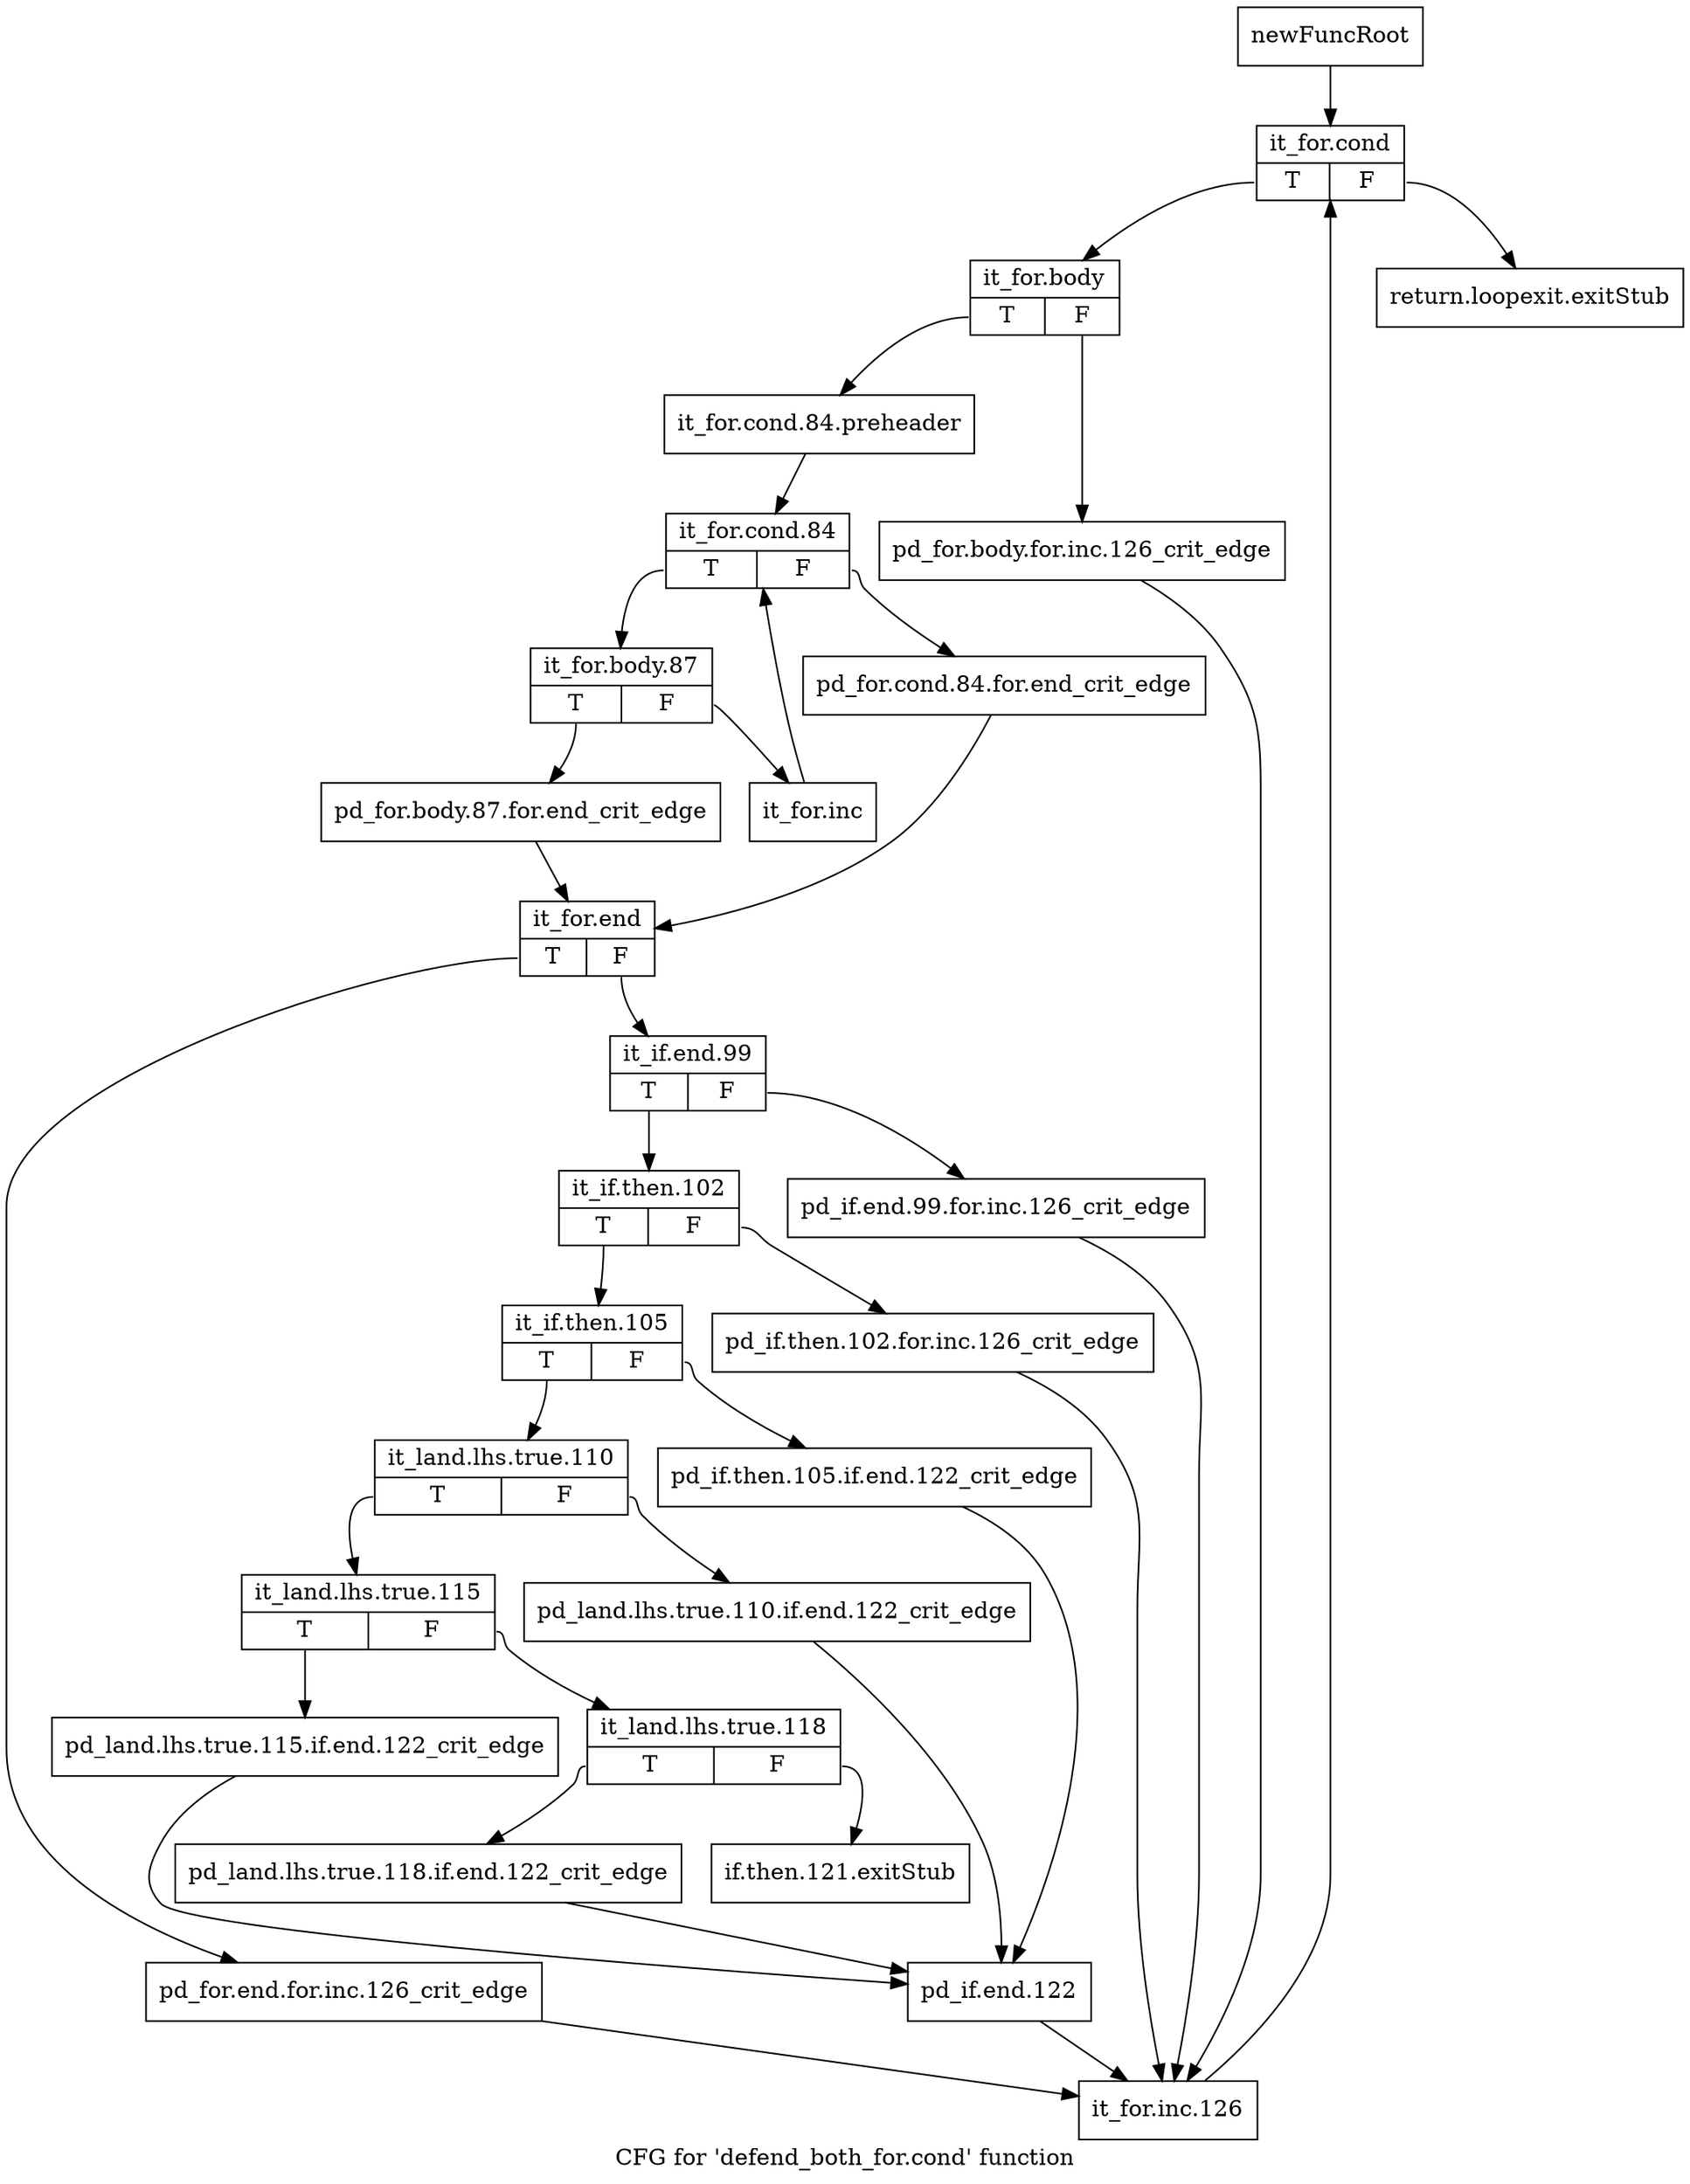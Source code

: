 digraph "CFG for 'defend_both_for.cond' function" {
	label="CFG for 'defend_both_for.cond' function";

	Node0x421fb90 [shape=record,label="{newFuncRoot}"];
	Node0x421fb90 -> Node0x43d26e0;
	Node0x43d2640 [shape=record,label="{return.loopexit.exitStub}"];
	Node0x43d2690 [shape=record,label="{if.then.121.exitStub}"];
	Node0x43d26e0 [shape=record,label="{it_for.cond|{<s0>T|<s1>F}}"];
	Node0x43d26e0:s0 -> Node0x43d2730;
	Node0x43d26e0:s1 -> Node0x43d2640;
	Node0x43d2730 [shape=record,label="{it_for.body|{<s0>T|<s1>F}}"];
	Node0x43d2730:s0 -> Node0x43d27d0;
	Node0x43d2730:s1 -> Node0x43d2780;
	Node0x43d2780 [shape=record,label="{pd_for.body.for.inc.126_crit_edge}"];
	Node0x43d2780 -> Node0x43d2e60;
	Node0x43d27d0 [shape=record,label="{it_for.cond.84.preheader}"];
	Node0x43d27d0 -> Node0x43d2820;
	Node0x43d2820 [shape=record,label="{it_for.cond.84|{<s0>T|<s1>F}}"];
	Node0x43d2820:s0 -> Node0x43d28c0;
	Node0x43d2820:s1 -> Node0x43d2870;
	Node0x43d2870 [shape=record,label="{pd_for.cond.84.for.end_crit_edge}"];
	Node0x43d2870 -> Node0x43d29b0;
	Node0x43d28c0 [shape=record,label="{it_for.body.87|{<s0>T|<s1>F}}"];
	Node0x43d28c0:s0 -> Node0x43d2960;
	Node0x43d28c0:s1 -> Node0x43d2910;
	Node0x43d2910 [shape=record,label="{it_for.inc}"];
	Node0x43d2910 -> Node0x43d2820;
	Node0x43d2960 [shape=record,label="{pd_for.body.87.for.end_crit_edge}"];
	Node0x43d2960 -> Node0x43d29b0;
	Node0x43d29b0 [shape=record,label="{it_for.end|{<s0>T|<s1>F}}"];
	Node0x43d29b0:s0 -> Node0x43d2e10;
	Node0x43d29b0:s1 -> Node0x43d2a00;
	Node0x43d2a00 [shape=record,label="{it_if.end.99|{<s0>T|<s1>F}}"];
	Node0x43d2a00:s0 -> Node0x43d2aa0;
	Node0x43d2a00:s1 -> Node0x43d2a50;
	Node0x43d2a50 [shape=record,label="{pd_if.end.99.for.inc.126_crit_edge}"];
	Node0x43d2a50 -> Node0x43d2e60;
	Node0x43d2aa0 [shape=record,label="{it_if.then.102|{<s0>T|<s1>F}}"];
	Node0x43d2aa0:s0 -> Node0x43d2b40;
	Node0x43d2aa0:s1 -> Node0x43d2af0;
	Node0x43d2af0 [shape=record,label="{pd_if.then.102.for.inc.126_crit_edge}"];
	Node0x43d2af0 -> Node0x43d2e60;
	Node0x43d2b40 [shape=record,label="{it_if.then.105|{<s0>T|<s1>F}}"];
	Node0x43d2b40:s0 -> Node0x43d2be0;
	Node0x43d2b40:s1 -> Node0x43d2b90;
	Node0x43d2b90 [shape=record,label="{pd_if.then.105.if.end.122_crit_edge}"];
	Node0x43d2b90 -> Node0x43d2dc0;
	Node0x43d2be0 [shape=record,label="{it_land.lhs.true.110|{<s0>T|<s1>F}}"];
	Node0x43d2be0:s0 -> Node0x43d2c80;
	Node0x43d2be0:s1 -> Node0x43d2c30;
	Node0x43d2c30 [shape=record,label="{pd_land.lhs.true.110.if.end.122_crit_edge}"];
	Node0x43d2c30 -> Node0x43d2dc0;
	Node0x43d2c80 [shape=record,label="{it_land.lhs.true.115|{<s0>T|<s1>F}}"];
	Node0x43d2c80:s0 -> Node0x43d2d70;
	Node0x43d2c80:s1 -> Node0x43d2cd0;
	Node0x43d2cd0 [shape=record,label="{it_land.lhs.true.118|{<s0>T|<s1>F}}"];
	Node0x43d2cd0:s0 -> Node0x43d2d20;
	Node0x43d2cd0:s1 -> Node0x43d2690;
	Node0x43d2d20 [shape=record,label="{pd_land.lhs.true.118.if.end.122_crit_edge}"];
	Node0x43d2d20 -> Node0x43d2dc0;
	Node0x43d2d70 [shape=record,label="{pd_land.lhs.true.115.if.end.122_crit_edge}"];
	Node0x43d2d70 -> Node0x43d2dc0;
	Node0x43d2dc0 [shape=record,label="{pd_if.end.122}"];
	Node0x43d2dc0 -> Node0x43d2e60;
	Node0x43d2e10 [shape=record,label="{pd_for.end.for.inc.126_crit_edge}"];
	Node0x43d2e10 -> Node0x43d2e60;
	Node0x43d2e60 [shape=record,label="{it_for.inc.126}"];
	Node0x43d2e60 -> Node0x43d26e0;
}
